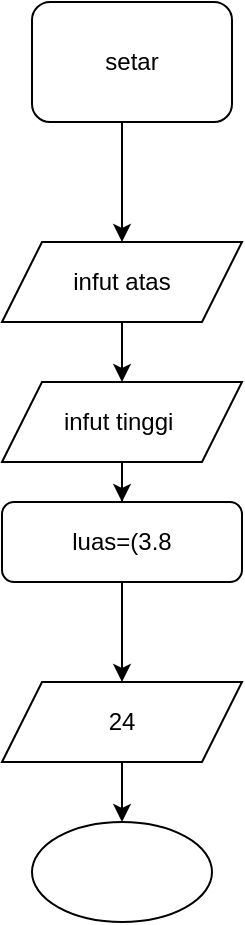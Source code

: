 <mxfile version="22.0.4" type="github">
  <diagram id="C5RBs43oDa-KdzZeNtuy" name="Page-1">
    <mxGraphModel dx="880" dy="484" grid="1" gridSize="10" guides="1" tooltips="1" connect="1" arrows="1" fold="1" page="1" pageScale="1" pageWidth="827" pageHeight="1169" math="0" shadow="0">
      <root>
        <mxCell id="WIyWlLk6GJQsqaUBKTNV-0" />
        <mxCell id="WIyWlLk6GJQsqaUBKTNV-1" parent="WIyWlLk6GJQsqaUBKTNV-0" />
        <mxCell id="7kVPPPa-6yRVLKqnAaMA-3" style="edgeStyle=orthogonalEdgeStyle;rounded=0;orthogonalLoop=1;jettySize=auto;html=1;" edge="1" parent="WIyWlLk6GJQsqaUBKTNV-1">
          <mxGeometry relative="1" as="geometry">
            <mxPoint x="405" y="140" as="targetPoint" />
            <mxPoint x="405" y="80" as="sourcePoint" />
          </mxGeometry>
        </mxCell>
        <mxCell id="7kVPPPa-6yRVLKqnAaMA-5" style="edgeStyle=orthogonalEdgeStyle;rounded=0;orthogonalLoop=1;jettySize=auto;html=1;" edge="1" parent="WIyWlLk6GJQsqaUBKTNV-1" source="7kVPPPa-6yRVLKqnAaMA-4" target="7kVPPPa-6yRVLKqnAaMA-6">
          <mxGeometry relative="1" as="geometry">
            <mxPoint x="405" y="240" as="targetPoint" />
          </mxGeometry>
        </mxCell>
        <mxCell id="7kVPPPa-6yRVLKqnAaMA-4" value="infut atas" style="shape=parallelogram;perimeter=parallelogramPerimeter;whiteSpace=wrap;html=1;fixedSize=1;" vertex="1" parent="WIyWlLk6GJQsqaUBKTNV-1">
          <mxGeometry x="345" y="140" width="120" height="40" as="geometry" />
        </mxCell>
        <mxCell id="7kVPPPa-6yRVLKqnAaMA-7" style="edgeStyle=orthogonalEdgeStyle;rounded=0;orthogonalLoop=1;jettySize=auto;html=1;" edge="1" parent="WIyWlLk6GJQsqaUBKTNV-1" source="7kVPPPa-6yRVLKqnAaMA-6" target="7kVPPPa-6yRVLKqnAaMA-8">
          <mxGeometry relative="1" as="geometry">
            <mxPoint x="405" y="300" as="targetPoint" />
          </mxGeometry>
        </mxCell>
        <mxCell id="7kVPPPa-6yRVLKqnAaMA-6" value="infut tinggi&amp;nbsp;" style="shape=parallelogram;perimeter=parallelogramPerimeter;whiteSpace=wrap;html=1;fixedSize=1;" vertex="1" parent="WIyWlLk6GJQsqaUBKTNV-1">
          <mxGeometry x="345" y="210" width="120" height="40" as="geometry" />
        </mxCell>
        <mxCell id="7kVPPPa-6yRVLKqnAaMA-14" style="edgeStyle=orthogonalEdgeStyle;rounded=0;orthogonalLoop=1;jettySize=auto;html=1;entryX=0.5;entryY=0;entryDx=0;entryDy=0;" edge="1" parent="WIyWlLk6GJQsqaUBKTNV-1" source="7kVPPPa-6yRVLKqnAaMA-8" target="7kVPPPa-6yRVLKqnAaMA-12">
          <mxGeometry relative="1" as="geometry" />
        </mxCell>
        <mxCell id="7kVPPPa-6yRVLKqnAaMA-8" value="luas=(3.8" style="rounded=1;whiteSpace=wrap;html=1;" vertex="1" parent="WIyWlLk6GJQsqaUBKTNV-1">
          <mxGeometry x="345" y="270" width="120" height="40" as="geometry" />
        </mxCell>
        <mxCell id="7kVPPPa-6yRVLKqnAaMA-11" value="setar" style="rounded=1;whiteSpace=wrap;html=1;" vertex="1" parent="WIyWlLk6GJQsqaUBKTNV-1">
          <mxGeometry x="360" y="20" width="100" height="60" as="geometry" />
        </mxCell>
        <mxCell id="7kVPPPa-6yRVLKqnAaMA-16" style="edgeStyle=orthogonalEdgeStyle;rounded=0;orthogonalLoop=1;jettySize=auto;html=1;" edge="1" parent="WIyWlLk6GJQsqaUBKTNV-1" source="7kVPPPa-6yRVLKqnAaMA-12" target="7kVPPPa-6yRVLKqnAaMA-17">
          <mxGeometry relative="1" as="geometry">
            <mxPoint x="405" y="450" as="targetPoint" />
          </mxGeometry>
        </mxCell>
        <mxCell id="7kVPPPa-6yRVLKqnAaMA-12" value="24" style="shape=parallelogram;perimeter=parallelogramPerimeter;whiteSpace=wrap;html=1;fixedSize=1;" vertex="1" parent="WIyWlLk6GJQsqaUBKTNV-1">
          <mxGeometry x="345" y="360" width="120" height="40" as="geometry" />
        </mxCell>
        <mxCell id="7kVPPPa-6yRVLKqnAaMA-15" style="edgeStyle=orthogonalEdgeStyle;rounded=0;orthogonalLoop=1;jettySize=auto;html=1;exitX=0.5;exitY=1;exitDx=0;exitDy=0;" edge="1" parent="WIyWlLk6GJQsqaUBKTNV-1" source="7kVPPPa-6yRVLKqnAaMA-12" target="7kVPPPa-6yRVLKqnAaMA-12">
          <mxGeometry relative="1" as="geometry" />
        </mxCell>
        <mxCell id="7kVPPPa-6yRVLKqnAaMA-17" value="" style="ellipse;whiteSpace=wrap;html=1;" vertex="1" parent="WIyWlLk6GJQsqaUBKTNV-1">
          <mxGeometry x="360" y="430" width="90" height="50" as="geometry" />
        </mxCell>
      </root>
    </mxGraphModel>
  </diagram>
</mxfile>
